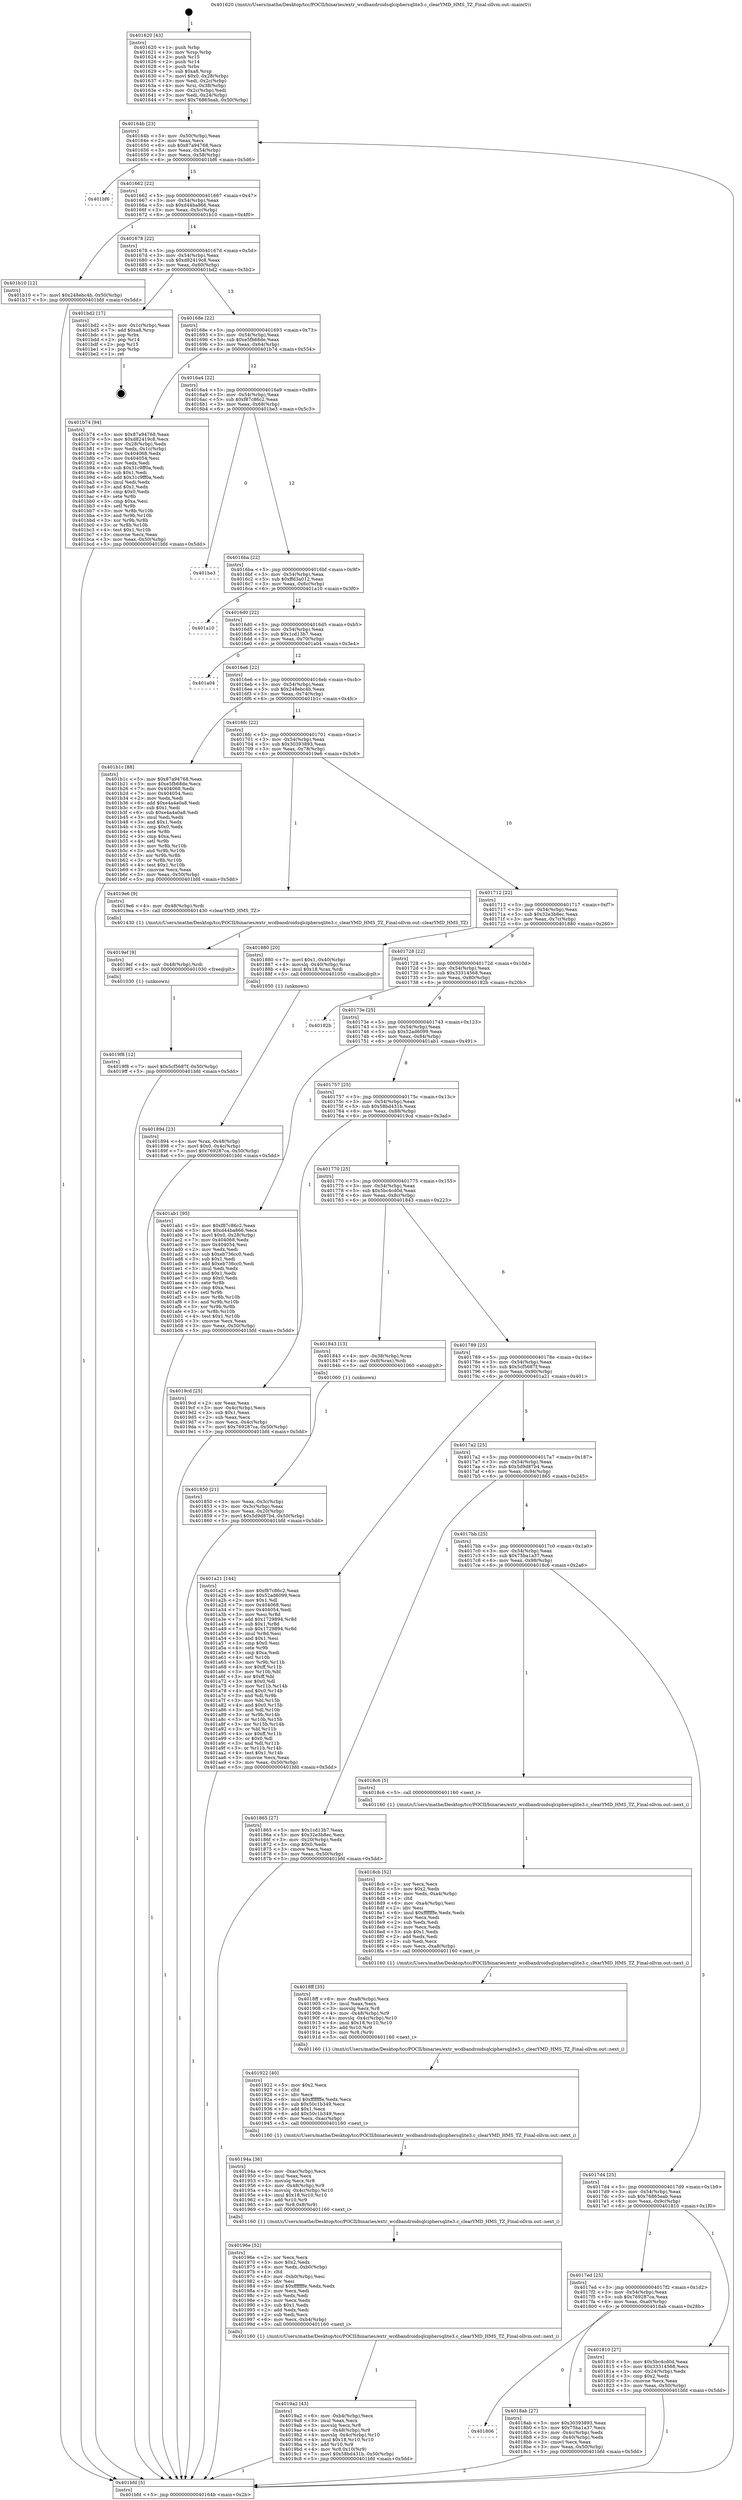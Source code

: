 digraph "0x401620" {
  label = "0x401620 (/mnt/c/Users/mathe/Desktop/tcc/POCII/binaries/extr_wcdbandroidsqlciphersqlite3.c_clearYMD_HMS_TZ_Final-ollvm.out::main(0))"
  labelloc = "t"
  node[shape=record]

  Entry [label="",width=0.3,height=0.3,shape=circle,fillcolor=black,style=filled]
  "0x40164b" [label="{
     0x40164b [23]\l
     | [instrs]\l
     &nbsp;&nbsp;0x40164b \<+3\>: mov -0x50(%rbp),%eax\l
     &nbsp;&nbsp;0x40164e \<+2\>: mov %eax,%ecx\l
     &nbsp;&nbsp;0x401650 \<+6\>: sub $0x87a94768,%ecx\l
     &nbsp;&nbsp;0x401656 \<+3\>: mov %eax,-0x54(%rbp)\l
     &nbsp;&nbsp;0x401659 \<+3\>: mov %ecx,-0x58(%rbp)\l
     &nbsp;&nbsp;0x40165c \<+6\>: je 0000000000401bf6 \<main+0x5d6\>\l
  }"]
  "0x401bf6" [label="{
     0x401bf6\l
  }", style=dashed]
  "0x401662" [label="{
     0x401662 [22]\l
     | [instrs]\l
     &nbsp;&nbsp;0x401662 \<+5\>: jmp 0000000000401667 \<main+0x47\>\l
     &nbsp;&nbsp;0x401667 \<+3\>: mov -0x54(%rbp),%eax\l
     &nbsp;&nbsp;0x40166a \<+5\>: sub $0xd44ba866,%eax\l
     &nbsp;&nbsp;0x40166f \<+3\>: mov %eax,-0x5c(%rbp)\l
     &nbsp;&nbsp;0x401672 \<+6\>: je 0000000000401b10 \<main+0x4f0\>\l
  }"]
  Exit [label="",width=0.3,height=0.3,shape=circle,fillcolor=black,style=filled,peripheries=2]
  "0x401b10" [label="{
     0x401b10 [12]\l
     | [instrs]\l
     &nbsp;&nbsp;0x401b10 \<+7\>: movl $0x248ebc4b,-0x50(%rbp)\l
     &nbsp;&nbsp;0x401b17 \<+5\>: jmp 0000000000401bfd \<main+0x5dd\>\l
  }"]
  "0x401678" [label="{
     0x401678 [22]\l
     | [instrs]\l
     &nbsp;&nbsp;0x401678 \<+5\>: jmp 000000000040167d \<main+0x5d\>\l
     &nbsp;&nbsp;0x40167d \<+3\>: mov -0x54(%rbp),%eax\l
     &nbsp;&nbsp;0x401680 \<+5\>: sub $0xd82419c8,%eax\l
     &nbsp;&nbsp;0x401685 \<+3\>: mov %eax,-0x60(%rbp)\l
     &nbsp;&nbsp;0x401688 \<+6\>: je 0000000000401bd2 \<main+0x5b2\>\l
  }"]
  "0x4019f8" [label="{
     0x4019f8 [12]\l
     | [instrs]\l
     &nbsp;&nbsp;0x4019f8 \<+7\>: movl $0x5cf5687f,-0x50(%rbp)\l
     &nbsp;&nbsp;0x4019ff \<+5\>: jmp 0000000000401bfd \<main+0x5dd\>\l
  }"]
  "0x401bd2" [label="{
     0x401bd2 [17]\l
     | [instrs]\l
     &nbsp;&nbsp;0x401bd2 \<+3\>: mov -0x1c(%rbp),%eax\l
     &nbsp;&nbsp;0x401bd5 \<+7\>: add $0xa8,%rsp\l
     &nbsp;&nbsp;0x401bdc \<+1\>: pop %rbx\l
     &nbsp;&nbsp;0x401bdd \<+2\>: pop %r14\l
     &nbsp;&nbsp;0x401bdf \<+2\>: pop %r15\l
     &nbsp;&nbsp;0x401be1 \<+1\>: pop %rbp\l
     &nbsp;&nbsp;0x401be2 \<+1\>: ret\l
  }"]
  "0x40168e" [label="{
     0x40168e [22]\l
     | [instrs]\l
     &nbsp;&nbsp;0x40168e \<+5\>: jmp 0000000000401693 \<main+0x73\>\l
     &nbsp;&nbsp;0x401693 \<+3\>: mov -0x54(%rbp),%eax\l
     &nbsp;&nbsp;0x401696 \<+5\>: sub $0xe5fb68de,%eax\l
     &nbsp;&nbsp;0x40169b \<+3\>: mov %eax,-0x64(%rbp)\l
     &nbsp;&nbsp;0x40169e \<+6\>: je 0000000000401b74 \<main+0x554\>\l
  }"]
  "0x4019ef" [label="{
     0x4019ef [9]\l
     | [instrs]\l
     &nbsp;&nbsp;0x4019ef \<+4\>: mov -0x48(%rbp),%rdi\l
     &nbsp;&nbsp;0x4019f3 \<+5\>: call 0000000000401030 \<free@plt\>\l
     | [calls]\l
     &nbsp;&nbsp;0x401030 \{1\} (unknown)\l
  }"]
  "0x401b74" [label="{
     0x401b74 [94]\l
     | [instrs]\l
     &nbsp;&nbsp;0x401b74 \<+5\>: mov $0x87a94768,%eax\l
     &nbsp;&nbsp;0x401b79 \<+5\>: mov $0xd82419c8,%ecx\l
     &nbsp;&nbsp;0x401b7e \<+3\>: mov -0x28(%rbp),%edx\l
     &nbsp;&nbsp;0x401b81 \<+3\>: mov %edx,-0x1c(%rbp)\l
     &nbsp;&nbsp;0x401b84 \<+7\>: mov 0x404068,%edx\l
     &nbsp;&nbsp;0x401b8b \<+7\>: mov 0x404054,%esi\l
     &nbsp;&nbsp;0x401b92 \<+2\>: mov %edx,%edi\l
     &nbsp;&nbsp;0x401b94 \<+6\>: sub $0x31c9ff0a,%edi\l
     &nbsp;&nbsp;0x401b9a \<+3\>: sub $0x1,%edi\l
     &nbsp;&nbsp;0x401b9d \<+6\>: add $0x31c9ff0a,%edi\l
     &nbsp;&nbsp;0x401ba3 \<+3\>: imul %edi,%edx\l
     &nbsp;&nbsp;0x401ba6 \<+3\>: and $0x1,%edx\l
     &nbsp;&nbsp;0x401ba9 \<+3\>: cmp $0x0,%edx\l
     &nbsp;&nbsp;0x401bac \<+4\>: sete %r8b\l
     &nbsp;&nbsp;0x401bb0 \<+3\>: cmp $0xa,%esi\l
     &nbsp;&nbsp;0x401bb3 \<+4\>: setl %r9b\l
     &nbsp;&nbsp;0x401bb7 \<+3\>: mov %r8b,%r10b\l
     &nbsp;&nbsp;0x401bba \<+3\>: and %r9b,%r10b\l
     &nbsp;&nbsp;0x401bbd \<+3\>: xor %r9b,%r8b\l
     &nbsp;&nbsp;0x401bc0 \<+3\>: or %r8b,%r10b\l
     &nbsp;&nbsp;0x401bc3 \<+4\>: test $0x1,%r10b\l
     &nbsp;&nbsp;0x401bc7 \<+3\>: cmovne %ecx,%eax\l
     &nbsp;&nbsp;0x401bca \<+3\>: mov %eax,-0x50(%rbp)\l
     &nbsp;&nbsp;0x401bcd \<+5\>: jmp 0000000000401bfd \<main+0x5dd\>\l
  }"]
  "0x4016a4" [label="{
     0x4016a4 [22]\l
     | [instrs]\l
     &nbsp;&nbsp;0x4016a4 \<+5\>: jmp 00000000004016a9 \<main+0x89\>\l
     &nbsp;&nbsp;0x4016a9 \<+3\>: mov -0x54(%rbp),%eax\l
     &nbsp;&nbsp;0x4016ac \<+5\>: sub $0xf87c86c2,%eax\l
     &nbsp;&nbsp;0x4016b1 \<+3\>: mov %eax,-0x68(%rbp)\l
     &nbsp;&nbsp;0x4016b4 \<+6\>: je 0000000000401be3 \<main+0x5c3\>\l
  }"]
  "0x4019a2" [label="{
     0x4019a2 [43]\l
     | [instrs]\l
     &nbsp;&nbsp;0x4019a2 \<+6\>: mov -0xb4(%rbp),%ecx\l
     &nbsp;&nbsp;0x4019a8 \<+3\>: imul %eax,%ecx\l
     &nbsp;&nbsp;0x4019ab \<+3\>: movslq %ecx,%r8\l
     &nbsp;&nbsp;0x4019ae \<+4\>: mov -0x48(%rbp),%r9\l
     &nbsp;&nbsp;0x4019b2 \<+4\>: movslq -0x4c(%rbp),%r10\l
     &nbsp;&nbsp;0x4019b6 \<+4\>: imul $0x18,%r10,%r10\l
     &nbsp;&nbsp;0x4019ba \<+3\>: add %r10,%r9\l
     &nbsp;&nbsp;0x4019bd \<+4\>: mov %r8,0x10(%r9)\l
     &nbsp;&nbsp;0x4019c1 \<+7\>: movl $0x58bd431b,-0x50(%rbp)\l
     &nbsp;&nbsp;0x4019c8 \<+5\>: jmp 0000000000401bfd \<main+0x5dd\>\l
  }"]
  "0x401be3" [label="{
     0x401be3\l
  }", style=dashed]
  "0x4016ba" [label="{
     0x4016ba [22]\l
     | [instrs]\l
     &nbsp;&nbsp;0x4016ba \<+5\>: jmp 00000000004016bf \<main+0x9f\>\l
     &nbsp;&nbsp;0x4016bf \<+3\>: mov -0x54(%rbp),%eax\l
     &nbsp;&nbsp;0x4016c2 \<+5\>: sub $0xffd3a012,%eax\l
     &nbsp;&nbsp;0x4016c7 \<+3\>: mov %eax,-0x6c(%rbp)\l
     &nbsp;&nbsp;0x4016ca \<+6\>: je 0000000000401a10 \<main+0x3f0\>\l
  }"]
  "0x40196e" [label="{
     0x40196e [52]\l
     | [instrs]\l
     &nbsp;&nbsp;0x40196e \<+2\>: xor %ecx,%ecx\l
     &nbsp;&nbsp;0x401970 \<+5\>: mov $0x2,%edx\l
     &nbsp;&nbsp;0x401975 \<+6\>: mov %edx,-0xb0(%rbp)\l
     &nbsp;&nbsp;0x40197b \<+1\>: cltd\l
     &nbsp;&nbsp;0x40197c \<+6\>: mov -0xb0(%rbp),%esi\l
     &nbsp;&nbsp;0x401982 \<+2\>: idiv %esi\l
     &nbsp;&nbsp;0x401984 \<+6\>: imul $0xfffffffe,%edx,%edx\l
     &nbsp;&nbsp;0x40198a \<+2\>: mov %ecx,%edi\l
     &nbsp;&nbsp;0x40198c \<+2\>: sub %edx,%edi\l
     &nbsp;&nbsp;0x40198e \<+2\>: mov %ecx,%edx\l
     &nbsp;&nbsp;0x401990 \<+3\>: sub $0x1,%edx\l
     &nbsp;&nbsp;0x401993 \<+2\>: add %edx,%edi\l
     &nbsp;&nbsp;0x401995 \<+2\>: sub %edi,%ecx\l
     &nbsp;&nbsp;0x401997 \<+6\>: mov %ecx,-0xb4(%rbp)\l
     &nbsp;&nbsp;0x40199d \<+5\>: call 0000000000401160 \<next_i\>\l
     | [calls]\l
     &nbsp;&nbsp;0x401160 \{1\} (/mnt/c/Users/mathe/Desktop/tcc/POCII/binaries/extr_wcdbandroidsqlciphersqlite3.c_clearYMD_HMS_TZ_Final-ollvm.out::next_i)\l
  }"]
  "0x401a10" [label="{
     0x401a10\l
  }", style=dashed]
  "0x4016d0" [label="{
     0x4016d0 [22]\l
     | [instrs]\l
     &nbsp;&nbsp;0x4016d0 \<+5\>: jmp 00000000004016d5 \<main+0xb5\>\l
     &nbsp;&nbsp;0x4016d5 \<+3\>: mov -0x54(%rbp),%eax\l
     &nbsp;&nbsp;0x4016d8 \<+5\>: sub $0x1cd13b7,%eax\l
     &nbsp;&nbsp;0x4016dd \<+3\>: mov %eax,-0x70(%rbp)\l
     &nbsp;&nbsp;0x4016e0 \<+6\>: je 0000000000401a04 \<main+0x3e4\>\l
  }"]
  "0x40194a" [label="{
     0x40194a [36]\l
     | [instrs]\l
     &nbsp;&nbsp;0x40194a \<+6\>: mov -0xac(%rbp),%ecx\l
     &nbsp;&nbsp;0x401950 \<+3\>: imul %eax,%ecx\l
     &nbsp;&nbsp;0x401953 \<+3\>: movslq %ecx,%r8\l
     &nbsp;&nbsp;0x401956 \<+4\>: mov -0x48(%rbp),%r9\l
     &nbsp;&nbsp;0x40195a \<+4\>: movslq -0x4c(%rbp),%r10\l
     &nbsp;&nbsp;0x40195e \<+4\>: imul $0x18,%r10,%r10\l
     &nbsp;&nbsp;0x401962 \<+3\>: add %r10,%r9\l
     &nbsp;&nbsp;0x401965 \<+4\>: mov %r8,0x8(%r9)\l
     &nbsp;&nbsp;0x401969 \<+5\>: call 0000000000401160 \<next_i\>\l
     | [calls]\l
     &nbsp;&nbsp;0x401160 \{1\} (/mnt/c/Users/mathe/Desktop/tcc/POCII/binaries/extr_wcdbandroidsqlciphersqlite3.c_clearYMD_HMS_TZ_Final-ollvm.out::next_i)\l
  }"]
  "0x401a04" [label="{
     0x401a04\l
  }", style=dashed]
  "0x4016e6" [label="{
     0x4016e6 [22]\l
     | [instrs]\l
     &nbsp;&nbsp;0x4016e6 \<+5\>: jmp 00000000004016eb \<main+0xcb\>\l
     &nbsp;&nbsp;0x4016eb \<+3\>: mov -0x54(%rbp),%eax\l
     &nbsp;&nbsp;0x4016ee \<+5\>: sub $0x248ebc4b,%eax\l
     &nbsp;&nbsp;0x4016f3 \<+3\>: mov %eax,-0x74(%rbp)\l
     &nbsp;&nbsp;0x4016f6 \<+6\>: je 0000000000401b1c \<main+0x4fc\>\l
  }"]
  "0x401922" [label="{
     0x401922 [40]\l
     | [instrs]\l
     &nbsp;&nbsp;0x401922 \<+5\>: mov $0x2,%ecx\l
     &nbsp;&nbsp;0x401927 \<+1\>: cltd\l
     &nbsp;&nbsp;0x401928 \<+2\>: idiv %ecx\l
     &nbsp;&nbsp;0x40192a \<+6\>: imul $0xfffffffe,%edx,%ecx\l
     &nbsp;&nbsp;0x401930 \<+6\>: sub $0x50c1b349,%ecx\l
     &nbsp;&nbsp;0x401936 \<+3\>: add $0x1,%ecx\l
     &nbsp;&nbsp;0x401939 \<+6\>: add $0x50c1b349,%ecx\l
     &nbsp;&nbsp;0x40193f \<+6\>: mov %ecx,-0xac(%rbp)\l
     &nbsp;&nbsp;0x401945 \<+5\>: call 0000000000401160 \<next_i\>\l
     | [calls]\l
     &nbsp;&nbsp;0x401160 \{1\} (/mnt/c/Users/mathe/Desktop/tcc/POCII/binaries/extr_wcdbandroidsqlciphersqlite3.c_clearYMD_HMS_TZ_Final-ollvm.out::next_i)\l
  }"]
  "0x401b1c" [label="{
     0x401b1c [88]\l
     | [instrs]\l
     &nbsp;&nbsp;0x401b1c \<+5\>: mov $0x87a94768,%eax\l
     &nbsp;&nbsp;0x401b21 \<+5\>: mov $0xe5fb68de,%ecx\l
     &nbsp;&nbsp;0x401b26 \<+7\>: mov 0x404068,%edx\l
     &nbsp;&nbsp;0x401b2d \<+7\>: mov 0x404054,%esi\l
     &nbsp;&nbsp;0x401b34 \<+2\>: mov %edx,%edi\l
     &nbsp;&nbsp;0x401b36 \<+6\>: add $0xe4a4a0a8,%edi\l
     &nbsp;&nbsp;0x401b3c \<+3\>: sub $0x1,%edi\l
     &nbsp;&nbsp;0x401b3f \<+6\>: sub $0xe4a4a0a8,%edi\l
     &nbsp;&nbsp;0x401b45 \<+3\>: imul %edi,%edx\l
     &nbsp;&nbsp;0x401b48 \<+3\>: and $0x1,%edx\l
     &nbsp;&nbsp;0x401b4b \<+3\>: cmp $0x0,%edx\l
     &nbsp;&nbsp;0x401b4e \<+4\>: sete %r8b\l
     &nbsp;&nbsp;0x401b52 \<+3\>: cmp $0xa,%esi\l
     &nbsp;&nbsp;0x401b55 \<+4\>: setl %r9b\l
     &nbsp;&nbsp;0x401b59 \<+3\>: mov %r8b,%r10b\l
     &nbsp;&nbsp;0x401b5c \<+3\>: and %r9b,%r10b\l
     &nbsp;&nbsp;0x401b5f \<+3\>: xor %r9b,%r8b\l
     &nbsp;&nbsp;0x401b62 \<+3\>: or %r8b,%r10b\l
     &nbsp;&nbsp;0x401b65 \<+4\>: test $0x1,%r10b\l
     &nbsp;&nbsp;0x401b69 \<+3\>: cmovne %ecx,%eax\l
     &nbsp;&nbsp;0x401b6c \<+3\>: mov %eax,-0x50(%rbp)\l
     &nbsp;&nbsp;0x401b6f \<+5\>: jmp 0000000000401bfd \<main+0x5dd\>\l
  }"]
  "0x4016fc" [label="{
     0x4016fc [22]\l
     | [instrs]\l
     &nbsp;&nbsp;0x4016fc \<+5\>: jmp 0000000000401701 \<main+0xe1\>\l
     &nbsp;&nbsp;0x401701 \<+3\>: mov -0x54(%rbp),%eax\l
     &nbsp;&nbsp;0x401704 \<+5\>: sub $0x30393893,%eax\l
     &nbsp;&nbsp;0x401709 \<+3\>: mov %eax,-0x78(%rbp)\l
     &nbsp;&nbsp;0x40170c \<+6\>: je 00000000004019e6 \<main+0x3c6\>\l
  }"]
  "0x4018ff" [label="{
     0x4018ff [35]\l
     | [instrs]\l
     &nbsp;&nbsp;0x4018ff \<+6\>: mov -0xa8(%rbp),%ecx\l
     &nbsp;&nbsp;0x401905 \<+3\>: imul %eax,%ecx\l
     &nbsp;&nbsp;0x401908 \<+3\>: movslq %ecx,%r8\l
     &nbsp;&nbsp;0x40190b \<+4\>: mov -0x48(%rbp),%r9\l
     &nbsp;&nbsp;0x40190f \<+4\>: movslq -0x4c(%rbp),%r10\l
     &nbsp;&nbsp;0x401913 \<+4\>: imul $0x18,%r10,%r10\l
     &nbsp;&nbsp;0x401917 \<+3\>: add %r10,%r9\l
     &nbsp;&nbsp;0x40191a \<+3\>: mov %r8,(%r9)\l
     &nbsp;&nbsp;0x40191d \<+5\>: call 0000000000401160 \<next_i\>\l
     | [calls]\l
     &nbsp;&nbsp;0x401160 \{1\} (/mnt/c/Users/mathe/Desktop/tcc/POCII/binaries/extr_wcdbandroidsqlciphersqlite3.c_clearYMD_HMS_TZ_Final-ollvm.out::next_i)\l
  }"]
  "0x4019e6" [label="{
     0x4019e6 [9]\l
     | [instrs]\l
     &nbsp;&nbsp;0x4019e6 \<+4\>: mov -0x48(%rbp),%rdi\l
     &nbsp;&nbsp;0x4019ea \<+5\>: call 0000000000401430 \<clearYMD_HMS_TZ\>\l
     | [calls]\l
     &nbsp;&nbsp;0x401430 \{1\} (/mnt/c/Users/mathe/Desktop/tcc/POCII/binaries/extr_wcdbandroidsqlciphersqlite3.c_clearYMD_HMS_TZ_Final-ollvm.out::clearYMD_HMS_TZ)\l
  }"]
  "0x401712" [label="{
     0x401712 [22]\l
     | [instrs]\l
     &nbsp;&nbsp;0x401712 \<+5\>: jmp 0000000000401717 \<main+0xf7\>\l
     &nbsp;&nbsp;0x401717 \<+3\>: mov -0x54(%rbp),%eax\l
     &nbsp;&nbsp;0x40171a \<+5\>: sub $0x32e3b8ec,%eax\l
     &nbsp;&nbsp;0x40171f \<+3\>: mov %eax,-0x7c(%rbp)\l
     &nbsp;&nbsp;0x401722 \<+6\>: je 0000000000401880 \<main+0x260\>\l
  }"]
  "0x4018cb" [label="{
     0x4018cb [52]\l
     | [instrs]\l
     &nbsp;&nbsp;0x4018cb \<+2\>: xor %ecx,%ecx\l
     &nbsp;&nbsp;0x4018cd \<+5\>: mov $0x2,%edx\l
     &nbsp;&nbsp;0x4018d2 \<+6\>: mov %edx,-0xa4(%rbp)\l
     &nbsp;&nbsp;0x4018d8 \<+1\>: cltd\l
     &nbsp;&nbsp;0x4018d9 \<+6\>: mov -0xa4(%rbp),%esi\l
     &nbsp;&nbsp;0x4018df \<+2\>: idiv %esi\l
     &nbsp;&nbsp;0x4018e1 \<+6\>: imul $0xfffffffe,%edx,%edx\l
     &nbsp;&nbsp;0x4018e7 \<+2\>: mov %ecx,%edi\l
     &nbsp;&nbsp;0x4018e9 \<+2\>: sub %edx,%edi\l
     &nbsp;&nbsp;0x4018eb \<+2\>: mov %ecx,%edx\l
     &nbsp;&nbsp;0x4018ed \<+3\>: sub $0x1,%edx\l
     &nbsp;&nbsp;0x4018f0 \<+2\>: add %edx,%edi\l
     &nbsp;&nbsp;0x4018f2 \<+2\>: sub %edi,%ecx\l
     &nbsp;&nbsp;0x4018f4 \<+6\>: mov %ecx,-0xa8(%rbp)\l
     &nbsp;&nbsp;0x4018fa \<+5\>: call 0000000000401160 \<next_i\>\l
     | [calls]\l
     &nbsp;&nbsp;0x401160 \{1\} (/mnt/c/Users/mathe/Desktop/tcc/POCII/binaries/extr_wcdbandroidsqlciphersqlite3.c_clearYMD_HMS_TZ_Final-ollvm.out::next_i)\l
  }"]
  "0x401880" [label="{
     0x401880 [20]\l
     | [instrs]\l
     &nbsp;&nbsp;0x401880 \<+7\>: movl $0x1,-0x40(%rbp)\l
     &nbsp;&nbsp;0x401887 \<+4\>: movslq -0x40(%rbp),%rax\l
     &nbsp;&nbsp;0x40188b \<+4\>: imul $0x18,%rax,%rdi\l
     &nbsp;&nbsp;0x40188f \<+5\>: call 0000000000401050 \<malloc@plt\>\l
     | [calls]\l
     &nbsp;&nbsp;0x401050 \{1\} (unknown)\l
  }"]
  "0x401728" [label="{
     0x401728 [22]\l
     | [instrs]\l
     &nbsp;&nbsp;0x401728 \<+5\>: jmp 000000000040172d \<main+0x10d\>\l
     &nbsp;&nbsp;0x40172d \<+3\>: mov -0x54(%rbp),%eax\l
     &nbsp;&nbsp;0x401730 \<+5\>: sub $0x33314568,%eax\l
     &nbsp;&nbsp;0x401735 \<+3\>: mov %eax,-0x80(%rbp)\l
     &nbsp;&nbsp;0x401738 \<+6\>: je 000000000040182b \<main+0x20b\>\l
  }"]
  "0x401806" [label="{
     0x401806\l
  }", style=dashed]
  "0x40182b" [label="{
     0x40182b\l
  }", style=dashed]
  "0x40173e" [label="{
     0x40173e [25]\l
     | [instrs]\l
     &nbsp;&nbsp;0x40173e \<+5\>: jmp 0000000000401743 \<main+0x123\>\l
     &nbsp;&nbsp;0x401743 \<+3\>: mov -0x54(%rbp),%eax\l
     &nbsp;&nbsp;0x401746 \<+5\>: sub $0x52ad6099,%eax\l
     &nbsp;&nbsp;0x40174b \<+6\>: mov %eax,-0x84(%rbp)\l
     &nbsp;&nbsp;0x401751 \<+6\>: je 0000000000401ab1 \<main+0x491\>\l
  }"]
  "0x4018ab" [label="{
     0x4018ab [27]\l
     | [instrs]\l
     &nbsp;&nbsp;0x4018ab \<+5\>: mov $0x30393893,%eax\l
     &nbsp;&nbsp;0x4018b0 \<+5\>: mov $0x75ba1a37,%ecx\l
     &nbsp;&nbsp;0x4018b5 \<+3\>: mov -0x4c(%rbp),%edx\l
     &nbsp;&nbsp;0x4018b8 \<+3\>: cmp -0x40(%rbp),%edx\l
     &nbsp;&nbsp;0x4018bb \<+3\>: cmovl %ecx,%eax\l
     &nbsp;&nbsp;0x4018be \<+3\>: mov %eax,-0x50(%rbp)\l
     &nbsp;&nbsp;0x4018c1 \<+5\>: jmp 0000000000401bfd \<main+0x5dd\>\l
  }"]
  "0x401ab1" [label="{
     0x401ab1 [95]\l
     | [instrs]\l
     &nbsp;&nbsp;0x401ab1 \<+5\>: mov $0xf87c86c2,%eax\l
     &nbsp;&nbsp;0x401ab6 \<+5\>: mov $0xd44ba866,%ecx\l
     &nbsp;&nbsp;0x401abb \<+7\>: movl $0x0,-0x28(%rbp)\l
     &nbsp;&nbsp;0x401ac2 \<+7\>: mov 0x404068,%edx\l
     &nbsp;&nbsp;0x401ac9 \<+7\>: mov 0x404054,%esi\l
     &nbsp;&nbsp;0x401ad0 \<+2\>: mov %edx,%edi\l
     &nbsp;&nbsp;0x401ad2 \<+6\>: sub $0xeb736cc0,%edi\l
     &nbsp;&nbsp;0x401ad8 \<+3\>: sub $0x1,%edi\l
     &nbsp;&nbsp;0x401adb \<+6\>: add $0xeb736cc0,%edi\l
     &nbsp;&nbsp;0x401ae1 \<+3\>: imul %edi,%edx\l
     &nbsp;&nbsp;0x401ae4 \<+3\>: and $0x1,%edx\l
     &nbsp;&nbsp;0x401ae7 \<+3\>: cmp $0x0,%edx\l
     &nbsp;&nbsp;0x401aea \<+4\>: sete %r8b\l
     &nbsp;&nbsp;0x401aee \<+3\>: cmp $0xa,%esi\l
     &nbsp;&nbsp;0x401af1 \<+4\>: setl %r9b\l
     &nbsp;&nbsp;0x401af5 \<+3\>: mov %r8b,%r10b\l
     &nbsp;&nbsp;0x401af8 \<+3\>: and %r9b,%r10b\l
     &nbsp;&nbsp;0x401afb \<+3\>: xor %r9b,%r8b\l
     &nbsp;&nbsp;0x401afe \<+3\>: or %r8b,%r10b\l
     &nbsp;&nbsp;0x401b01 \<+4\>: test $0x1,%r10b\l
     &nbsp;&nbsp;0x401b05 \<+3\>: cmovne %ecx,%eax\l
     &nbsp;&nbsp;0x401b08 \<+3\>: mov %eax,-0x50(%rbp)\l
     &nbsp;&nbsp;0x401b0b \<+5\>: jmp 0000000000401bfd \<main+0x5dd\>\l
  }"]
  "0x401757" [label="{
     0x401757 [25]\l
     | [instrs]\l
     &nbsp;&nbsp;0x401757 \<+5\>: jmp 000000000040175c \<main+0x13c\>\l
     &nbsp;&nbsp;0x40175c \<+3\>: mov -0x54(%rbp),%eax\l
     &nbsp;&nbsp;0x40175f \<+5\>: sub $0x58bd431b,%eax\l
     &nbsp;&nbsp;0x401764 \<+6\>: mov %eax,-0x88(%rbp)\l
     &nbsp;&nbsp;0x40176a \<+6\>: je 00000000004019cd \<main+0x3ad\>\l
  }"]
  "0x401894" [label="{
     0x401894 [23]\l
     | [instrs]\l
     &nbsp;&nbsp;0x401894 \<+4\>: mov %rax,-0x48(%rbp)\l
     &nbsp;&nbsp;0x401898 \<+7\>: movl $0x0,-0x4c(%rbp)\l
     &nbsp;&nbsp;0x40189f \<+7\>: movl $0x769287ca,-0x50(%rbp)\l
     &nbsp;&nbsp;0x4018a6 \<+5\>: jmp 0000000000401bfd \<main+0x5dd\>\l
  }"]
  "0x4019cd" [label="{
     0x4019cd [25]\l
     | [instrs]\l
     &nbsp;&nbsp;0x4019cd \<+2\>: xor %eax,%eax\l
     &nbsp;&nbsp;0x4019cf \<+3\>: mov -0x4c(%rbp),%ecx\l
     &nbsp;&nbsp;0x4019d2 \<+3\>: sub $0x1,%eax\l
     &nbsp;&nbsp;0x4019d5 \<+2\>: sub %eax,%ecx\l
     &nbsp;&nbsp;0x4019d7 \<+3\>: mov %ecx,-0x4c(%rbp)\l
     &nbsp;&nbsp;0x4019da \<+7\>: movl $0x769287ca,-0x50(%rbp)\l
     &nbsp;&nbsp;0x4019e1 \<+5\>: jmp 0000000000401bfd \<main+0x5dd\>\l
  }"]
  "0x401770" [label="{
     0x401770 [25]\l
     | [instrs]\l
     &nbsp;&nbsp;0x401770 \<+5\>: jmp 0000000000401775 \<main+0x155\>\l
     &nbsp;&nbsp;0x401775 \<+3\>: mov -0x54(%rbp),%eax\l
     &nbsp;&nbsp;0x401778 \<+5\>: sub $0x5bc4cd0d,%eax\l
     &nbsp;&nbsp;0x40177d \<+6\>: mov %eax,-0x8c(%rbp)\l
     &nbsp;&nbsp;0x401783 \<+6\>: je 0000000000401843 \<main+0x223\>\l
  }"]
  "0x401850" [label="{
     0x401850 [21]\l
     | [instrs]\l
     &nbsp;&nbsp;0x401850 \<+3\>: mov %eax,-0x3c(%rbp)\l
     &nbsp;&nbsp;0x401853 \<+3\>: mov -0x3c(%rbp),%eax\l
     &nbsp;&nbsp;0x401856 \<+3\>: mov %eax,-0x20(%rbp)\l
     &nbsp;&nbsp;0x401859 \<+7\>: movl $0x5d9d87b4,-0x50(%rbp)\l
     &nbsp;&nbsp;0x401860 \<+5\>: jmp 0000000000401bfd \<main+0x5dd\>\l
  }"]
  "0x401843" [label="{
     0x401843 [13]\l
     | [instrs]\l
     &nbsp;&nbsp;0x401843 \<+4\>: mov -0x38(%rbp),%rax\l
     &nbsp;&nbsp;0x401847 \<+4\>: mov 0x8(%rax),%rdi\l
     &nbsp;&nbsp;0x40184b \<+5\>: call 0000000000401060 \<atoi@plt\>\l
     | [calls]\l
     &nbsp;&nbsp;0x401060 \{1\} (unknown)\l
  }"]
  "0x401789" [label="{
     0x401789 [25]\l
     | [instrs]\l
     &nbsp;&nbsp;0x401789 \<+5\>: jmp 000000000040178e \<main+0x16e\>\l
     &nbsp;&nbsp;0x40178e \<+3\>: mov -0x54(%rbp),%eax\l
     &nbsp;&nbsp;0x401791 \<+5\>: sub $0x5cf5687f,%eax\l
     &nbsp;&nbsp;0x401796 \<+6\>: mov %eax,-0x90(%rbp)\l
     &nbsp;&nbsp;0x40179c \<+6\>: je 0000000000401a21 \<main+0x401\>\l
  }"]
  "0x401620" [label="{
     0x401620 [43]\l
     | [instrs]\l
     &nbsp;&nbsp;0x401620 \<+1\>: push %rbp\l
     &nbsp;&nbsp;0x401621 \<+3\>: mov %rsp,%rbp\l
     &nbsp;&nbsp;0x401624 \<+2\>: push %r15\l
     &nbsp;&nbsp;0x401626 \<+2\>: push %r14\l
     &nbsp;&nbsp;0x401628 \<+1\>: push %rbx\l
     &nbsp;&nbsp;0x401629 \<+7\>: sub $0xa8,%rsp\l
     &nbsp;&nbsp;0x401630 \<+7\>: movl $0x0,-0x28(%rbp)\l
     &nbsp;&nbsp;0x401637 \<+3\>: mov %edi,-0x2c(%rbp)\l
     &nbsp;&nbsp;0x40163a \<+4\>: mov %rsi,-0x38(%rbp)\l
     &nbsp;&nbsp;0x40163e \<+3\>: mov -0x2c(%rbp),%edi\l
     &nbsp;&nbsp;0x401641 \<+3\>: mov %edi,-0x24(%rbp)\l
     &nbsp;&nbsp;0x401644 \<+7\>: movl $0x76865eab,-0x50(%rbp)\l
  }"]
  "0x401a21" [label="{
     0x401a21 [144]\l
     | [instrs]\l
     &nbsp;&nbsp;0x401a21 \<+5\>: mov $0xf87c86c2,%eax\l
     &nbsp;&nbsp;0x401a26 \<+5\>: mov $0x52ad6099,%ecx\l
     &nbsp;&nbsp;0x401a2b \<+2\>: mov $0x1,%dl\l
     &nbsp;&nbsp;0x401a2d \<+7\>: mov 0x404068,%esi\l
     &nbsp;&nbsp;0x401a34 \<+7\>: mov 0x404054,%edi\l
     &nbsp;&nbsp;0x401a3b \<+3\>: mov %esi,%r8d\l
     &nbsp;&nbsp;0x401a3e \<+7\>: add $0x1729894,%r8d\l
     &nbsp;&nbsp;0x401a45 \<+4\>: sub $0x1,%r8d\l
     &nbsp;&nbsp;0x401a49 \<+7\>: sub $0x1729894,%r8d\l
     &nbsp;&nbsp;0x401a50 \<+4\>: imul %r8d,%esi\l
     &nbsp;&nbsp;0x401a54 \<+3\>: and $0x1,%esi\l
     &nbsp;&nbsp;0x401a57 \<+3\>: cmp $0x0,%esi\l
     &nbsp;&nbsp;0x401a5a \<+4\>: sete %r9b\l
     &nbsp;&nbsp;0x401a5e \<+3\>: cmp $0xa,%edi\l
     &nbsp;&nbsp;0x401a61 \<+4\>: setl %r10b\l
     &nbsp;&nbsp;0x401a65 \<+3\>: mov %r9b,%r11b\l
     &nbsp;&nbsp;0x401a68 \<+4\>: xor $0xff,%r11b\l
     &nbsp;&nbsp;0x401a6c \<+3\>: mov %r10b,%bl\l
     &nbsp;&nbsp;0x401a6f \<+3\>: xor $0xff,%bl\l
     &nbsp;&nbsp;0x401a72 \<+3\>: xor $0x0,%dl\l
     &nbsp;&nbsp;0x401a75 \<+3\>: mov %r11b,%r14b\l
     &nbsp;&nbsp;0x401a78 \<+4\>: and $0x0,%r14b\l
     &nbsp;&nbsp;0x401a7c \<+3\>: and %dl,%r9b\l
     &nbsp;&nbsp;0x401a7f \<+3\>: mov %bl,%r15b\l
     &nbsp;&nbsp;0x401a82 \<+4\>: and $0x0,%r15b\l
     &nbsp;&nbsp;0x401a86 \<+3\>: and %dl,%r10b\l
     &nbsp;&nbsp;0x401a89 \<+3\>: or %r9b,%r14b\l
     &nbsp;&nbsp;0x401a8c \<+3\>: or %r10b,%r15b\l
     &nbsp;&nbsp;0x401a8f \<+3\>: xor %r15b,%r14b\l
     &nbsp;&nbsp;0x401a92 \<+3\>: or %bl,%r11b\l
     &nbsp;&nbsp;0x401a95 \<+4\>: xor $0xff,%r11b\l
     &nbsp;&nbsp;0x401a99 \<+3\>: or $0x0,%dl\l
     &nbsp;&nbsp;0x401a9c \<+3\>: and %dl,%r11b\l
     &nbsp;&nbsp;0x401a9f \<+3\>: or %r11b,%r14b\l
     &nbsp;&nbsp;0x401aa2 \<+4\>: test $0x1,%r14b\l
     &nbsp;&nbsp;0x401aa6 \<+3\>: cmovne %ecx,%eax\l
     &nbsp;&nbsp;0x401aa9 \<+3\>: mov %eax,-0x50(%rbp)\l
     &nbsp;&nbsp;0x401aac \<+5\>: jmp 0000000000401bfd \<main+0x5dd\>\l
  }"]
  "0x4017a2" [label="{
     0x4017a2 [25]\l
     | [instrs]\l
     &nbsp;&nbsp;0x4017a2 \<+5\>: jmp 00000000004017a7 \<main+0x187\>\l
     &nbsp;&nbsp;0x4017a7 \<+3\>: mov -0x54(%rbp),%eax\l
     &nbsp;&nbsp;0x4017aa \<+5\>: sub $0x5d9d87b4,%eax\l
     &nbsp;&nbsp;0x4017af \<+6\>: mov %eax,-0x94(%rbp)\l
     &nbsp;&nbsp;0x4017b5 \<+6\>: je 0000000000401865 \<main+0x245\>\l
  }"]
  "0x401bfd" [label="{
     0x401bfd [5]\l
     | [instrs]\l
     &nbsp;&nbsp;0x401bfd \<+5\>: jmp 000000000040164b \<main+0x2b\>\l
  }"]
  "0x401865" [label="{
     0x401865 [27]\l
     | [instrs]\l
     &nbsp;&nbsp;0x401865 \<+5\>: mov $0x1cd13b7,%eax\l
     &nbsp;&nbsp;0x40186a \<+5\>: mov $0x32e3b8ec,%ecx\l
     &nbsp;&nbsp;0x40186f \<+3\>: mov -0x20(%rbp),%edx\l
     &nbsp;&nbsp;0x401872 \<+3\>: cmp $0x0,%edx\l
     &nbsp;&nbsp;0x401875 \<+3\>: cmove %ecx,%eax\l
     &nbsp;&nbsp;0x401878 \<+3\>: mov %eax,-0x50(%rbp)\l
     &nbsp;&nbsp;0x40187b \<+5\>: jmp 0000000000401bfd \<main+0x5dd\>\l
  }"]
  "0x4017bb" [label="{
     0x4017bb [25]\l
     | [instrs]\l
     &nbsp;&nbsp;0x4017bb \<+5\>: jmp 00000000004017c0 \<main+0x1a0\>\l
     &nbsp;&nbsp;0x4017c0 \<+3\>: mov -0x54(%rbp),%eax\l
     &nbsp;&nbsp;0x4017c3 \<+5\>: sub $0x75ba1a37,%eax\l
     &nbsp;&nbsp;0x4017c8 \<+6\>: mov %eax,-0x98(%rbp)\l
     &nbsp;&nbsp;0x4017ce \<+6\>: je 00000000004018c6 \<main+0x2a6\>\l
  }"]
  "0x4017ed" [label="{
     0x4017ed [25]\l
     | [instrs]\l
     &nbsp;&nbsp;0x4017ed \<+5\>: jmp 00000000004017f2 \<main+0x1d2\>\l
     &nbsp;&nbsp;0x4017f2 \<+3\>: mov -0x54(%rbp),%eax\l
     &nbsp;&nbsp;0x4017f5 \<+5\>: sub $0x769287ca,%eax\l
     &nbsp;&nbsp;0x4017fa \<+6\>: mov %eax,-0xa0(%rbp)\l
     &nbsp;&nbsp;0x401800 \<+6\>: je 00000000004018ab \<main+0x28b\>\l
  }"]
  "0x4018c6" [label="{
     0x4018c6 [5]\l
     | [instrs]\l
     &nbsp;&nbsp;0x4018c6 \<+5\>: call 0000000000401160 \<next_i\>\l
     | [calls]\l
     &nbsp;&nbsp;0x401160 \{1\} (/mnt/c/Users/mathe/Desktop/tcc/POCII/binaries/extr_wcdbandroidsqlciphersqlite3.c_clearYMD_HMS_TZ_Final-ollvm.out::next_i)\l
  }"]
  "0x4017d4" [label="{
     0x4017d4 [25]\l
     | [instrs]\l
     &nbsp;&nbsp;0x4017d4 \<+5\>: jmp 00000000004017d9 \<main+0x1b9\>\l
     &nbsp;&nbsp;0x4017d9 \<+3\>: mov -0x54(%rbp),%eax\l
     &nbsp;&nbsp;0x4017dc \<+5\>: sub $0x76865eab,%eax\l
     &nbsp;&nbsp;0x4017e1 \<+6\>: mov %eax,-0x9c(%rbp)\l
     &nbsp;&nbsp;0x4017e7 \<+6\>: je 0000000000401810 \<main+0x1f0\>\l
  }"]
  "0x401810" [label="{
     0x401810 [27]\l
     | [instrs]\l
     &nbsp;&nbsp;0x401810 \<+5\>: mov $0x5bc4cd0d,%eax\l
     &nbsp;&nbsp;0x401815 \<+5\>: mov $0x33314568,%ecx\l
     &nbsp;&nbsp;0x40181a \<+3\>: mov -0x24(%rbp),%edx\l
     &nbsp;&nbsp;0x40181d \<+3\>: cmp $0x2,%edx\l
     &nbsp;&nbsp;0x401820 \<+3\>: cmovne %ecx,%eax\l
     &nbsp;&nbsp;0x401823 \<+3\>: mov %eax,-0x50(%rbp)\l
     &nbsp;&nbsp;0x401826 \<+5\>: jmp 0000000000401bfd \<main+0x5dd\>\l
  }"]
  Entry -> "0x401620" [label=" 1"]
  "0x40164b" -> "0x401bf6" [label=" 0"]
  "0x40164b" -> "0x401662" [label=" 15"]
  "0x401bd2" -> Exit [label=" 1"]
  "0x401662" -> "0x401b10" [label=" 1"]
  "0x401662" -> "0x401678" [label=" 14"]
  "0x401b74" -> "0x401bfd" [label=" 1"]
  "0x401678" -> "0x401bd2" [label=" 1"]
  "0x401678" -> "0x40168e" [label=" 13"]
  "0x401b1c" -> "0x401bfd" [label=" 1"]
  "0x40168e" -> "0x401b74" [label=" 1"]
  "0x40168e" -> "0x4016a4" [label=" 12"]
  "0x401b10" -> "0x401bfd" [label=" 1"]
  "0x4016a4" -> "0x401be3" [label=" 0"]
  "0x4016a4" -> "0x4016ba" [label=" 12"]
  "0x401ab1" -> "0x401bfd" [label=" 1"]
  "0x4016ba" -> "0x401a10" [label=" 0"]
  "0x4016ba" -> "0x4016d0" [label=" 12"]
  "0x401a21" -> "0x401bfd" [label=" 1"]
  "0x4016d0" -> "0x401a04" [label=" 0"]
  "0x4016d0" -> "0x4016e6" [label=" 12"]
  "0x4019f8" -> "0x401bfd" [label=" 1"]
  "0x4016e6" -> "0x401b1c" [label=" 1"]
  "0x4016e6" -> "0x4016fc" [label=" 11"]
  "0x4019ef" -> "0x4019f8" [label=" 1"]
  "0x4016fc" -> "0x4019e6" [label=" 1"]
  "0x4016fc" -> "0x401712" [label=" 10"]
  "0x4019e6" -> "0x4019ef" [label=" 1"]
  "0x401712" -> "0x401880" [label=" 1"]
  "0x401712" -> "0x401728" [label=" 9"]
  "0x4019cd" -> "0x401bfd" [label=" 1"]
  "0x401728" -> "0x40182b" [label=" 0"]
  "0x401728" -> "0x40173e" [label=" 9"]
  "0x4019a2" -> "0x401bfd" [label=" 1"]
  "0x40173e" -> "0x401ab1" [label=" 1"]
  "0x40173e" -> "0x401757" [label=" 8"]
  "0x40196e" -> "0x4019a2" [label=" 1"]
  "0x401757" -> "0x4019cd" [label=" 1"]
  "0x401757" -> "0x401770" [label=" 7"]
  "0x401922" -> "0x40194a" [label=" 1"]
  "0x401770" -> "0x401843" [label=" 1"]
  "0x401770" -> "0x401789" [label=" 6"]
  "0x4018ff" -> "0x401922" [label=" 1"]
  "0x401789" -> "0x401a21" [label=" 1"]
  "0x401789" -> "0x4017a2" [label=" 5"]
  "0x4018cb" -> "0x4018ff" [label=" 1"]
  "0x4017a2" -> "0x401865" [label=" 1"]
  "0x4017a2" -> "0x4017bb" [label=" 4"]
  "0x4018c6" -> "0x4018cb" [label=" 1"]
  "0x4017bb" -> "0x4018c6" [label=" 1"]
  "0x4017bb" -> "0x4017d4" [label=" 3"]
  "0x4018ab" -> "0x401bfd" [label=" 2"]
  "0x4017d4" -> "0x401810" [label=" 1"]
  "0x4017d4" -> "0x4017ed" [label=" 2"]
  "0x401810" -> "0x401bfd" [label=" 1"]
  "0x401620" -> "0x40164b" [label=" 1"]
  "0x401bfd" -> "0x40164b" [label=" 14"]
  "0x401843" -> "0x401850" [label=" 1"]
  "0x401850" -> "0x401bfd" [label=" 1"]
  "0x401865" -> "0x401bfd" [label=" 1"]
  "0x401880" -> "0x401894" [label=" 1"]
  "0x401894" -> "0x401bfd" [label=" 1"]
  "0x40194a" -> "0x40196e" [label=" 1"]
  "0x4017ed" -> "0x4018ab" [label=" 2"]
  "0x4017ed" -> "0x401806" [label=" 0"]
}
